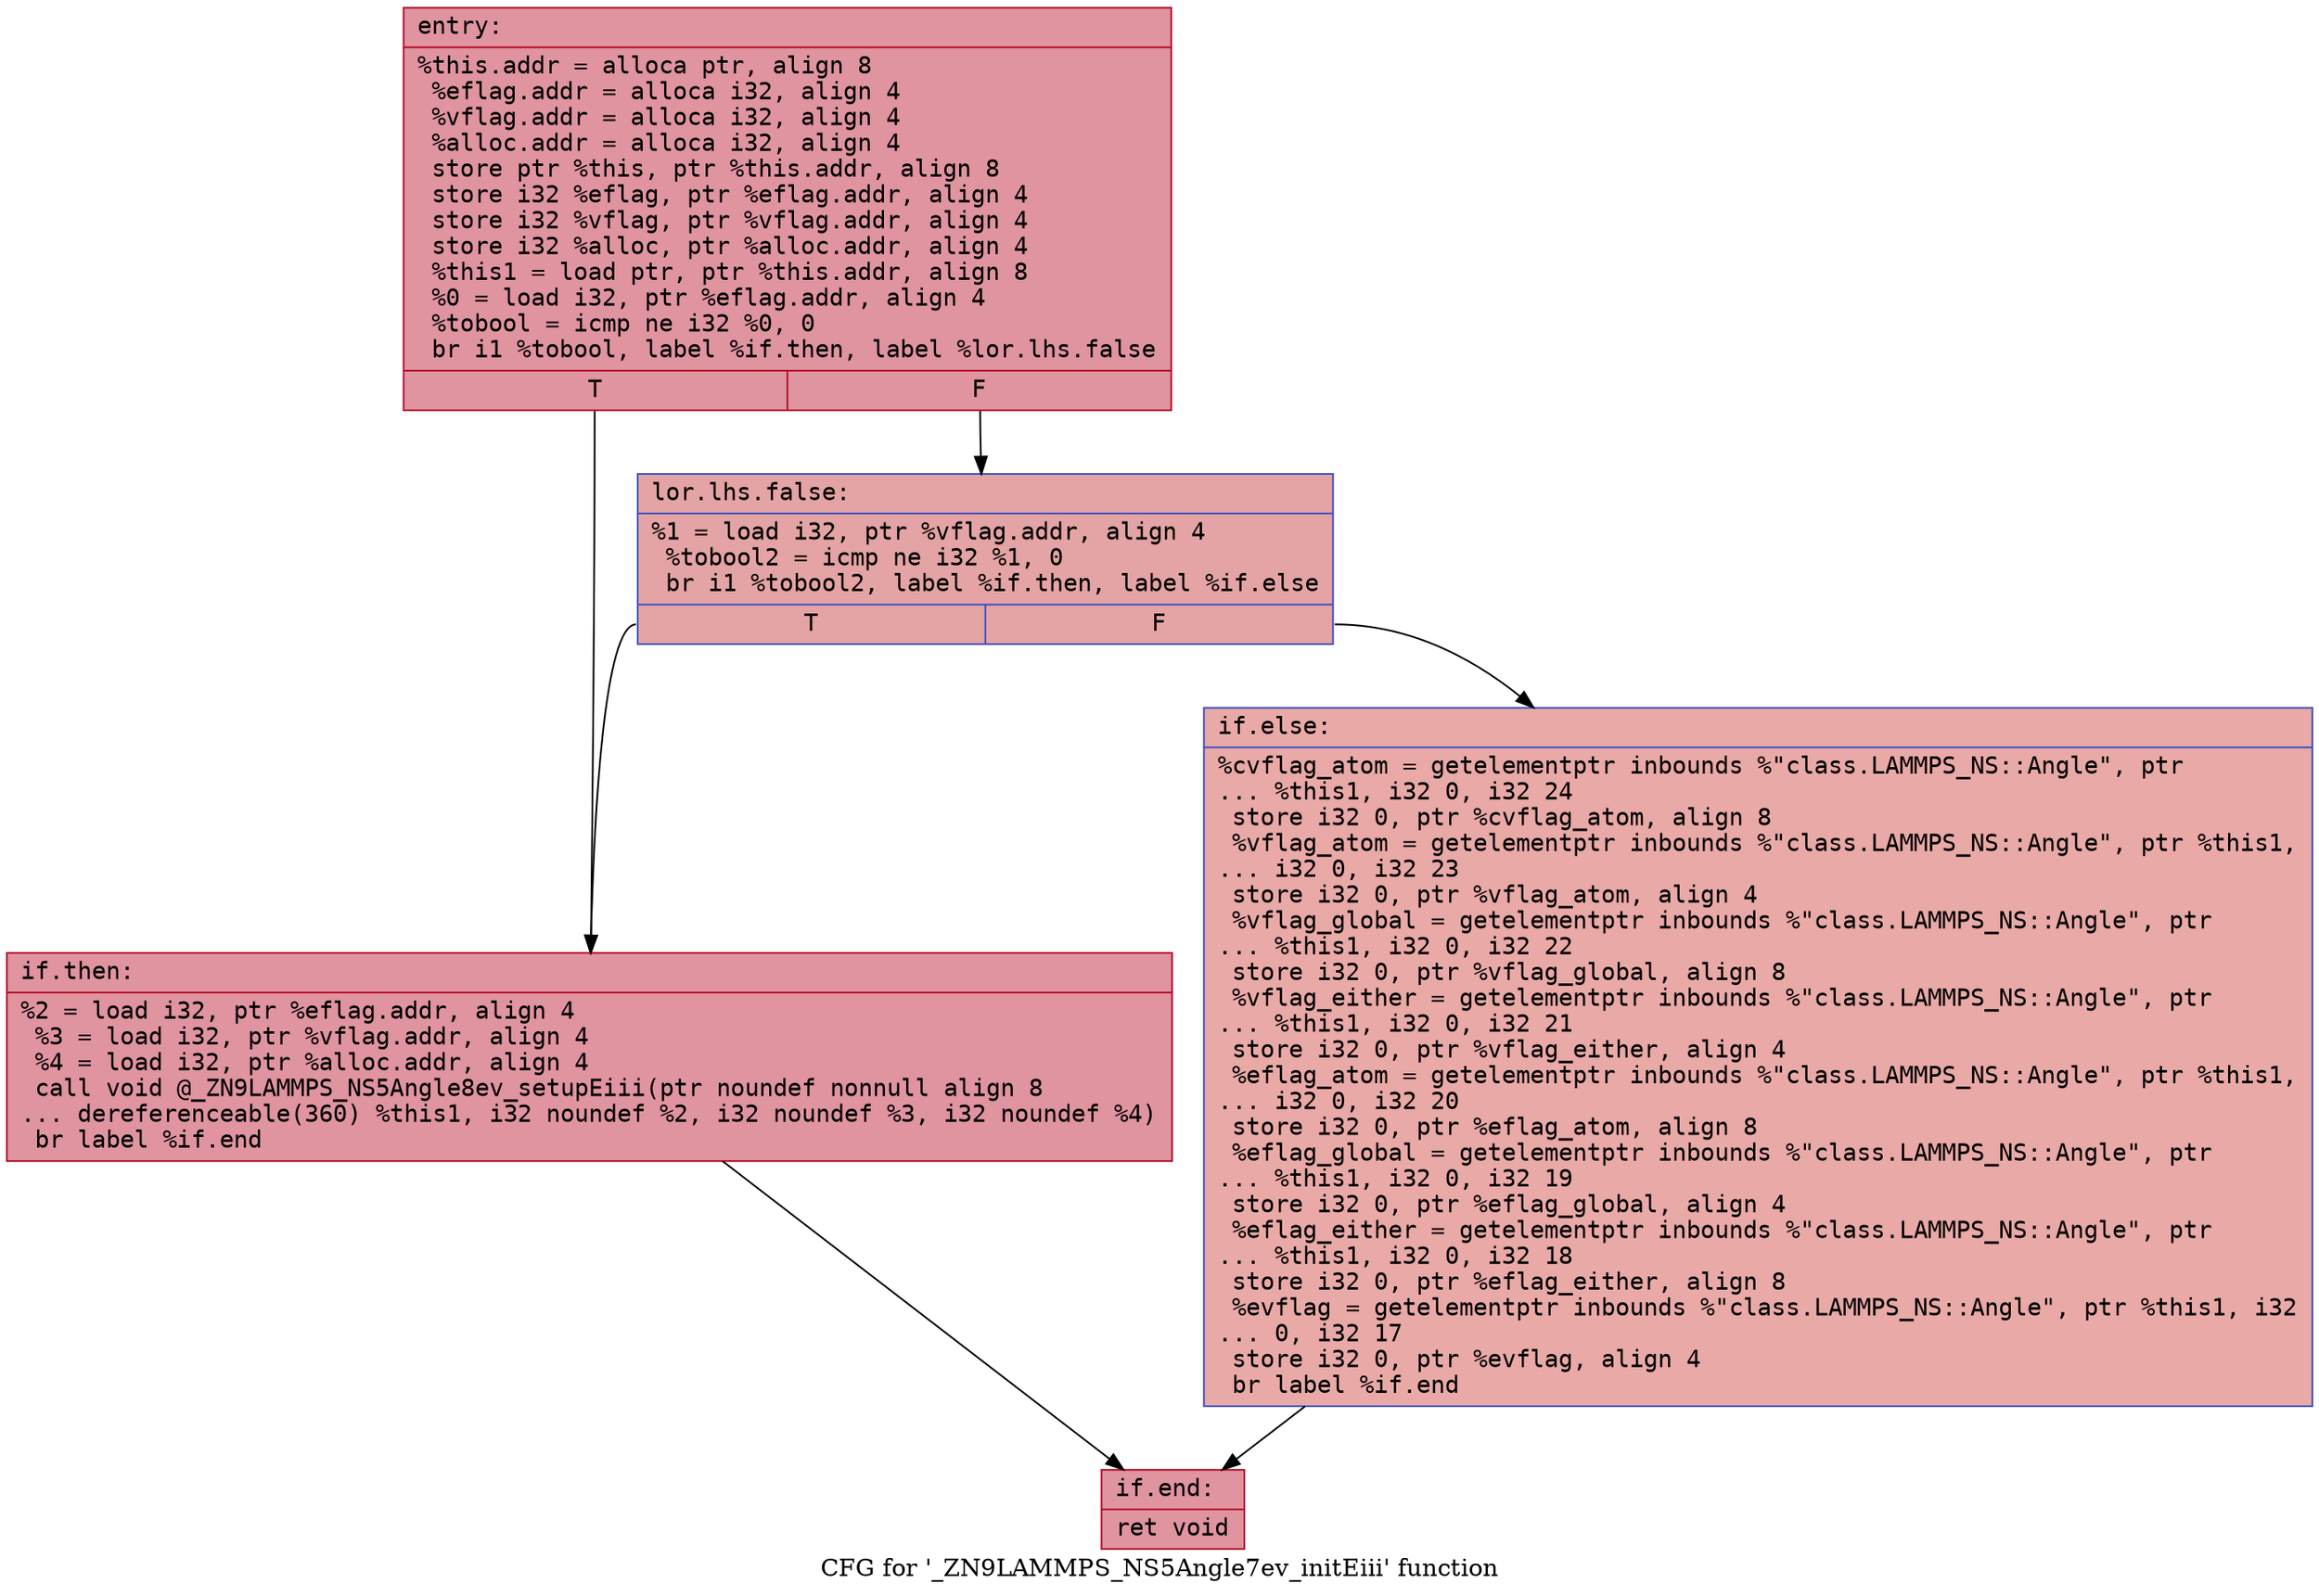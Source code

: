 digraph "CFG for '_ZN9LAMMPS_NS5Angle7ev_initEiii' function" {
	label="CFG for '_ZN9LAMMPS_NS5Angle7ev_initEiii' function";

	Node0x55d69529f8c0 [shape=record,color="#b70d28ff", style=filled, fillcolor="#b70d2870" fontname="Courier",label="{entry:\l|  %this.addr = alloca ptr, align 8\l  %eflag.addr = alloca i32, align 4\l  %vflag.addr = alloca i32, align 4\l  %alloc.addr = alloca i32, align 4\l  store ptr %this, ptr %this.addr, align 8\l  store i32 %eflag, ptr %eflag.addr, align 4\l  store i32 %vflag, ptr %vflag.addr, align 4\l  store i32 %alloc, ptr %alloc.addr, align 4\l  %this1 = load ptr, ptr %this.addr, align 8\l  %0 = load i32, ptr %eflag.addr, align 4\l  %tobool = icmp ne i32 %0, 0\l  br i1 %tobool, label %if.then, label %lor.lhs.false\l|{<s0>T|<s1>F}}"];
	Node0x55d69529f8c0:s0 -> Node0x55d69529ff40[tooltip="entry -> if.then\nProbability 62.50%" ];
	Node0x55d69529f8c0:s1 -> Node0x55d69529ffb0[tooltip="entry -> lor.lhs.false\nProbability 37.50%" ];
	Node0x55d69529ffb0 [shape=record,color="#3d50c3ff", style=filled, fillcolor="#c32e3170" fontname="Courier",label="{lor.lhs.false:\l|  %1 = load i32, ptr %vflag.addr, align 4\l  %tobool2 = icmp ne i32 %1, 0\l  br i1 %tobool2, label %if.then, label %if.else\l|{<s0>T|<s1>F}}"];
	Node0x55d69529ffb0:s0 -> Node0x55d69529ff40[tooltip="lor.lhs.false -> if.then\nProbability 62.50%" ];
	Node0x55d69529ffb0:s1 -> Node0x55d6952a02e0[tooltip="lor.lhs.false -> if.else\nProbability 37.50%" ];
	Node0x55d69529ff40 [shape=record,color="#b70d28ff", style=filled, fillcolor="#b70d2870" fontname="Courier",label="{if.then:\l|  %2 = load i32, ptr %eflag.addr, align 4\l  %3 = load i32, ptr %vflag.addr, align 4\l  %4 = load i32, ptr %alloc.addr, align 4\l  call void @_ZN9LAMMPS_NS5Angle8ev_setupEiii(ptr noundef nonnull align 8\l... dereferenceable(360) %this1, i32 noundef %2, i32 noundef %3, i32 noundef %4)\l  br label %if.end\l}"];
	Node0x55d69529ff40 -> Node0x55d6952a07f0[tooltip="if.then -> if.end\nProbability 100.00%" ];
	Node0x55d6952a02e0 [shape=record,color="#3d50c3ff", style=filled, fillcolor="#ca3b3770" fontname="Courier",label="{if.else:\l|  %cvflag_atom = getelementptr inbounds %\"class.LAMMPS_NS::Angle\", ptr\l... %this1, i32 0, i32 24\l  store i32 0, ptr %cvflag_atom, align 8\l  %vflag_atom = getelementptr inbounds %\"class.LAMMPS_NS::Angle\", ptr %this1,\l... i32 0, i32 23\l  store i32 0, ptr %vflag_atom, align 4\l  %vflag_global = getelementptr inbounds %\"class.LAMMPS_NS::Angle\", ptr\l... %this1, i32 0, i32 22\l  store i32 0, ptr %vflag_global, align 8\l  %vflag_either = getelementptr inbounds %\"class.LAMMPS_NS::Angle\", ptr\l... %this1, i32 0, i32 21\l  store i32 0, ptr %vflag_either, align 4\l  %eflag_atom = getelementptr inbounds %\"class.LAMMPS_NS::Angle\", ptr %this1,\l... i32 0, i32 20\l  store i32 0, ptr %eflag_atom, align 8\l  %eflag_global = getelementptr inbounds %\"class.LAMMPS_NS::Angle\", ptr\l... %this1, i32 0, i32 19\l  store i32 0, ptr %eflag_global, align 4\l  %eflag_either = getelementptr inbounds %\"class.LAMMPS_NS::Angle\", ptr\l... %this1, i32 0, i32 18\l  store i32 0, ptr %eflag_either, align 8\l  %evflag = getelementptr inbounds %\"class.LAMMPS_NS::Angle\", ptr %this1, i32\l... 0, i32 17\l  store i32 0, ptr %evflag, align 4\l  br label %if.end\l}"];
	Node0x55d6952a02e0 -> Node0x55d6952a07f0[tooltip="if.else -> if.end\nProbability 100.00%" ];
	Node0x55d6952a07f0 [shape=record,color="#b70d28ff", style=filled, fillcolor="#b70d2870" fontname="Courier",label="{if.end:\l|  ret void\l}"];
}
